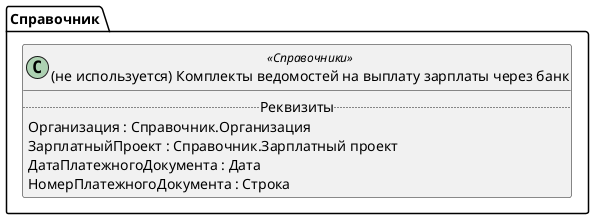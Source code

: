 ﻿@startuml УдалитьКомплектыВедомостейНаВыплатуЗарплатыЧерезБанк
'!include templates.wsd
'..\include templates.wsd
class Справочник.УдалитьКомплектыВедомостейНаВыплатуЗарплатыЧерезБанк as "(не используется) Комплекты ведомостей на выплату зарплаты через банк" <<Справочники>>
{
..Реквизиты..
Организация : Справочник.Организация
ЗарплатныйПроект : Справочник.Зарплатный проект
ДатаПлатежногоДокумента : Дата
НомерПлатежногоДокумента : Строка
}
@enduml
